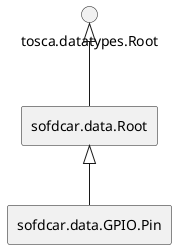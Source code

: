 @startuml
skinparam componentStyle rectangle


rectangle "sofdcar.data.Root"

rectangle "sofdcar.data.GPIO.Pin"


"tosca.datatypes.Root" <|-- "sofdcar.data.Root"

"sofdcar.data.Root" <|-- "sofdcar.data.GPIO.Pin"

@enduml